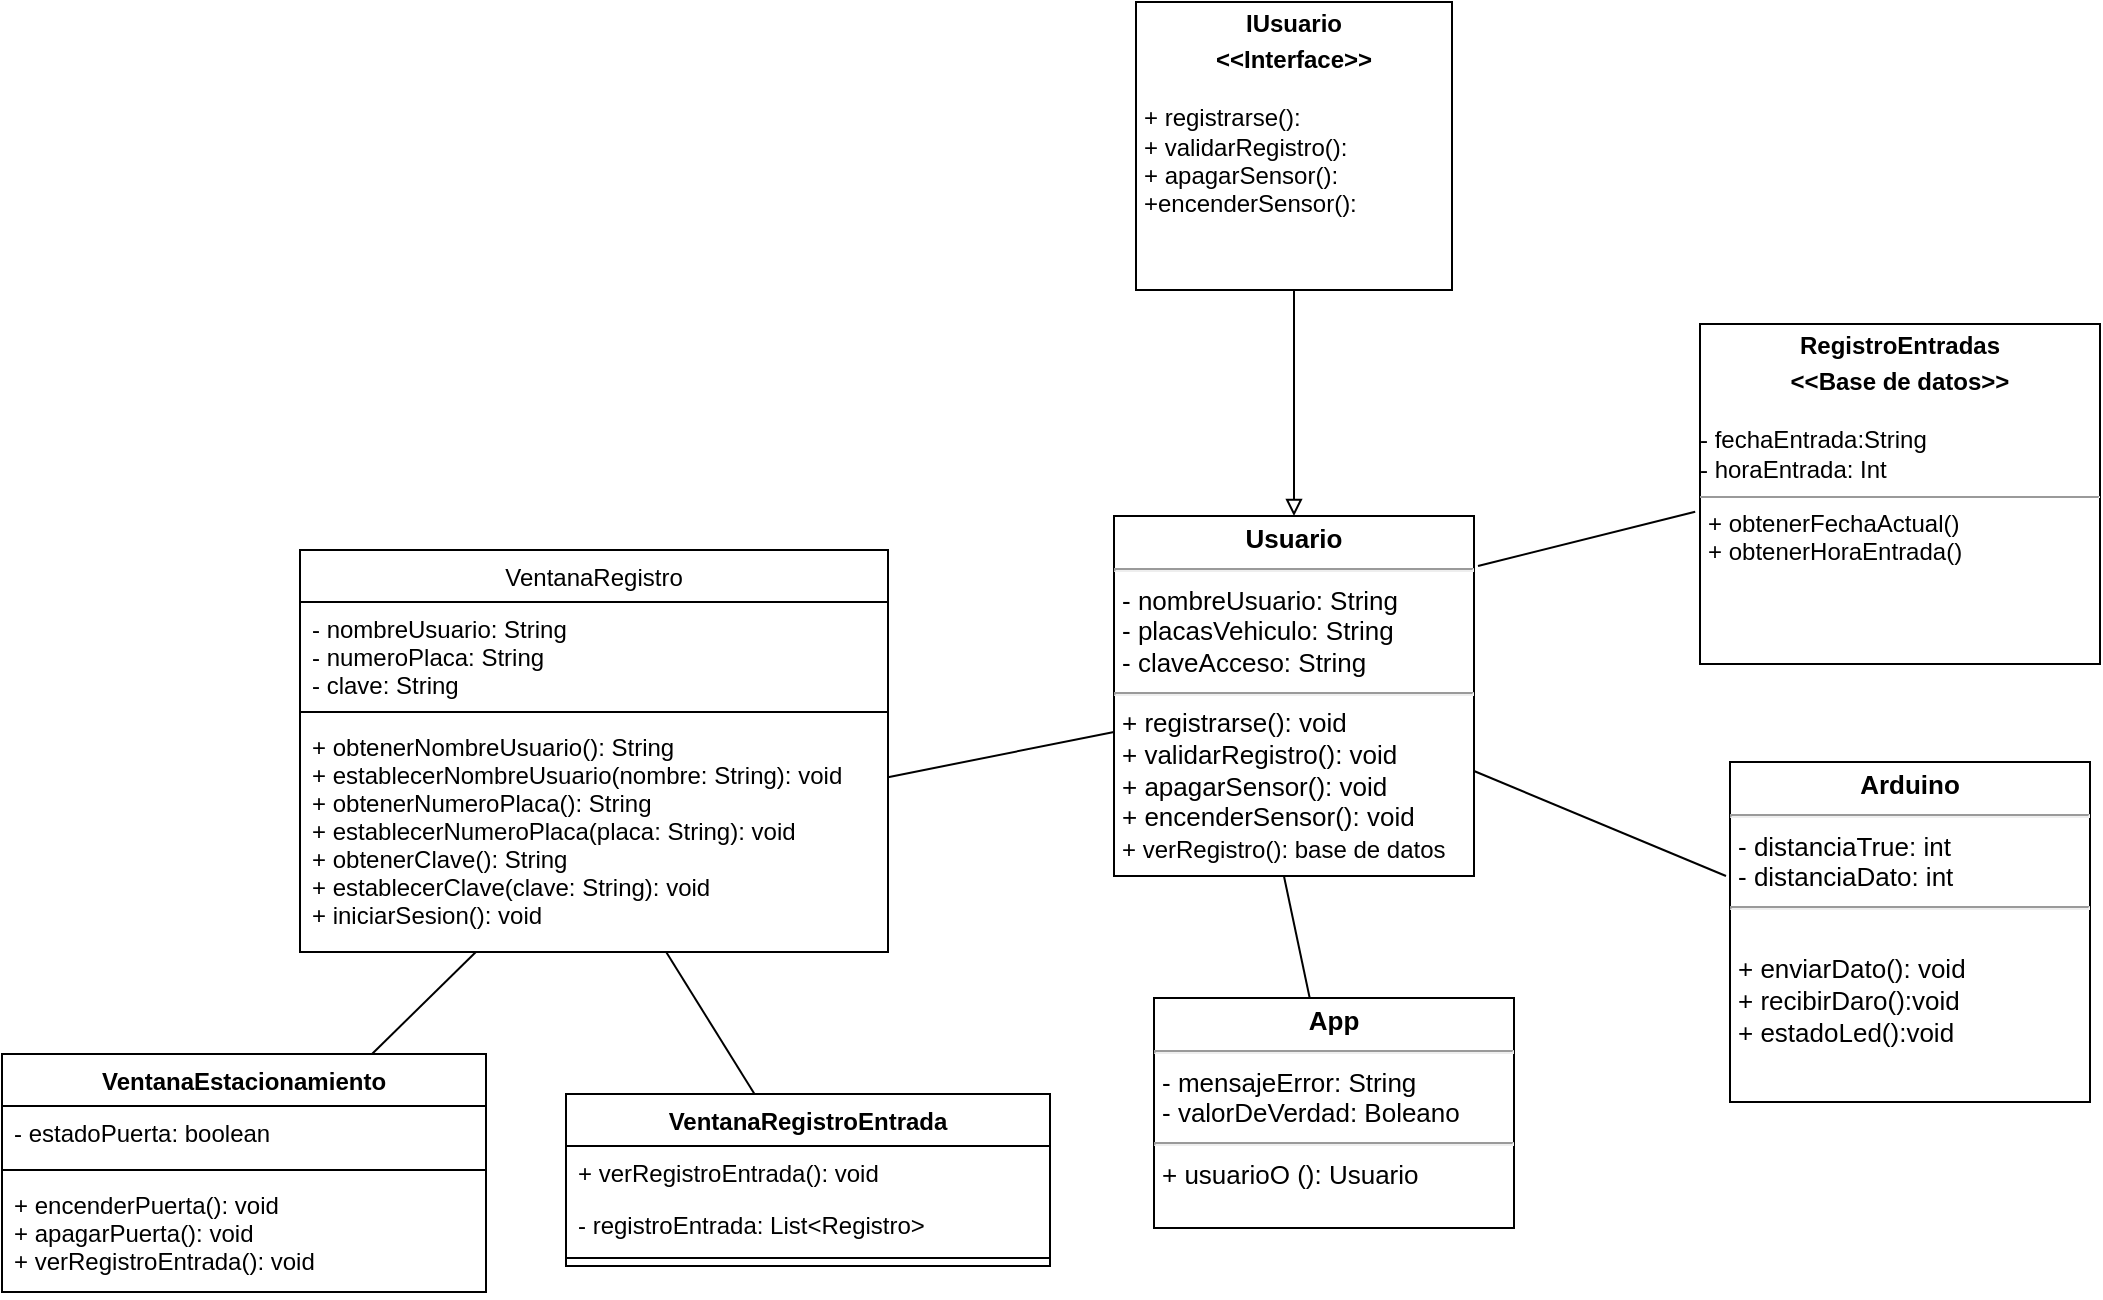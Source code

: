 <mxfile>
    <diagram id="CpMUrHeU7Qo3j5JYWF4j" name="Página-1">
        <mxGraphModel dx="2018" dy="1358" grid="0" gridSize="10" guides="1" tooltips="1" connect="1" arrows="1" fold="1" page="1" pageScale="1" pageWidth="1169" pageHeight="1654" math="0" shadow="0">
            <root>
                <mxCell id="0"/>
                <mxCell id="1" parent="0"/>
                <mxCell id="8" value="&lt;p style=&quot;margin: 4px 0px 0px; text-align: center; font-size: 13px;&quot;&gt;&lt;b&gt;Usuario&lt;/b&gt;&lt;/p&gt;&lt;hr style=&quot;font-size: 13px;&quot;&gt;&lt;p style=&quot;margin: 0px 0px 0px 4px; font-size: 13px;&quot;&gt;- nombreUsuario: String&lt;/p&gt;&lt;p style=&quot;margin: 0px 0px 0px 4px; font-size: 13px;&quot;&gt;- placasVehiculo: String&lt;/p&gt;&lt;p style=&quot;margin: 0px 0px 0px 4px; font-size: 13px;&quot;&gt;- claveAcceso: String&lt;/p&gt;&lt;hr style=&quot;font-size: 13px;&quot;&gt;&lt;p style=&quot;margin: 0px 0px 0px 4px; font-size: 13px;&quot;&gt;+ registrarse(): void&lt;/p&gt;&lt;p style=&quot;margin: 0px 0px 0px 4px; font-size: 13px;&quot;&gt;&lt;span style=&quot;background-color: initial;&quot;&gt;+ validarRegistro(): void&lt;/span&gt;&lt;br&gt;&lt;/p&gt;&lt;p style=&quot;margin: 0px 0px 0px 4px; font-size: 13px;&quot;&gt;+ apagarSensor(): void&lt;/p&gt;&lt;p style=&quot;margin: 0px 0px 0px 4px; font-size: 13px;&quot;&gt;+ encenderSensor(): void&lt;/p&gt;&lt;p style=&quot;margin: 0px 0px 0px 4px; font-size: 13px;&quot;&gt;&lt;span style=&quot;font-size: 12px;&quot;&gt;+ verRegistro(): base de datos&lt;/span&gt;&lt;br&gt;&lt;/p&gt;&lt;p style=&quot;margin: 0px 0px 0px 4px; font-size: 13px;&quot;&gt;&lt;br&gt;&lt;/p&gt;&lt;p style=&quot;margin: 0px 0px 0px 4px; font-size: 13px;&quot;&gt;&lt;br&gt;&lt;/p&gt;" style="verticalAlign=top;align=left;overflow=fill;fontSize=13;fontFamily=Helvetica;html=1;" parent="1" vertex="1">
                    <mxGeometry x="658" y="333" width="180" height="180" as="geometry"/>
                </mxCell>
                <mxCell id="21" value="&lt;p style=&quot;margin:0px;margin-top:4px;text-align:center;&quot;&gt;&lt;b&gt;RegistroEntradas&lt;/b&gt;&lt;/p&gt;&lt;p style=&quot;margin:0px;margin-top:4px;text-align:center;&quot;&gt;&lt;b&gt;&amp;lt;&amp;lt;Base de datos&amp;gt;&amp;gt;&lt;/b&gt;&lt;/p&gt;&lt;p style=&quot;margin:0px;margin-left:4px;&quot;&gt;&lt;br&gt;&lt;/p&gt;- fechaEntrada:String&lt;br style=&quot;padding: 0px; margin: 0px;&quot;&gt;- horaEntrada: Int&lt;br&gt;&lt;hr size=&quot;1&quot;&gt;&lt;p style=&quot;margin:0px;margin-left:4px;&quot;&gt;+ obtenerFechaActual()&lt;/p&gt;&lt;p style=&quot;margin:0px;margin-left:4px;&quot;&gt;+ obtenerHoraEntrada()&lt;/p&gt;&lt;p style=&quot;margin:0px;margin-left:4px;&quot;&gt;&lt;br&gt;&lt;/p&gt;&lt;p style=&quot;margin:0px;margin-left:4px;&quot;&gt;&lt;br&gt;&lt;/p&gt;" style="verticalAlign=top;align=left;overflow=fill;fontSize=12;fontFamily=Helvetica;html=1;" parent="1" vertex="1">
                    <mxGeometry x="951" y="237" width="200" height="170" as="geometry"/>
                </mxCell>
                <mxCell id="24" value="&lt;p style=&quot;margin: 4px 0px 0px; text-align: center; font-size: 13px;&quot;&gt;&lt;b&gt;Arduino&lt;/b&gt;&lt;/p&gt;&lt;hr style=&quot;font-size: 13px;&quot;&gt;&lt;p style=&quot;margin: 0px 0px 0px 4px; font-size: 13px;&quot;&gt;- distanciaTrue: int&lt;/p&gt;&lt;p style=&quot;margin: 0px 0px 0px 4px; font-size: 13px;&quot;&gt;- distanciaDato: int&lt;/p&gt;&lt;hr style=&quot;font-size: 13px;&quot;&gt;&lt;p style=&quot;margin: 0px 0px 0px 4px; font-size: 13px;&quot;&gt;&amp;nbsp;&lt;/p&gt;&lt;p style=&quot;margin: 0px 0px 0px 4px; font-size: 13px;&quot;&gt;+ enviarDato(): void&lt;/p&gt;&lt;p style=&quot;margin: 0px 0px 0px 4px; font-size: 13px;&quot;&gt;+ recibirDaro():void&lt;/p&gt;&lt;p style=&quot;margin: 0px 0px 0px 4px; font-size: 13px;&quot;&gt;+ estadoLed():void&lt;/p&gt;&lt;p style=&quot;margin: 0px 0px 0px 4px; font-size: 13px;&quot;&gt;&lt;br&gt;&lt;/p&gt;&lt;p style=&quot;margin: 0px 0px 0px 4px; font-size: 13px;&quot;&gt;&lt;br&gt;&lt;/p&gt;" style="verticalAlign=top;align=left;overflow=fill;fontSize=13;fontFamily=Helvetica;html=1;" parent="1" vertex="1">
                    <mxGeometry x="966" y="456" width="180" height="170" as="geometry"/>
                </mxCell>
                <mxCell id="25" value="&lt;p style=&quot;margin: 4px 0px 0px; text-align: center; font-size: 13px;&quot;&gt;&lt;b&gt;App&lt;/b&gt;&lt;/p&gt;&lt;hr style=&quot;font-size: 13px;&quot;&gt;&lt;p style=&quot;margin: 0px 0px 0px 4px; font-size: 13px;&quot;&gt;- mensajeError: String&lt;/p&gt;&lt;p style=&quot;margin: 0px 0px 0px 4px; font-size: 13px;&quot;&gt;- valorDeVerdad: Boleano&lt;/p&gt;&lt;hr style=&quot;font-size: 13px;&quot;&gt;&lt;p style=&quot;margin: 0px 0px 0px 4px; font-size: 13px;&quot;&gt;+ usuarioO (): Usuario&lt;/p&gt;&lt;br&gt;&lt;p style=&quot;margin: 0px 0px 0px 4px; font-size: 13px;&quot;&gt;&lt;br&gt;&lt;/p&gt;" style="verticalAlign=top;align=left;overflow=fill;fontSize=13;fontFamily=Helvetica;html=1;" parent="1" vertex="1">
                    <mxGeometry x="678" y="574" width="180" height="115" as="geometry"/>
                </mxCell>
                <mxCell id="26" value="" style="endArrow=none;startArrow=none;endFill=0;startFill=0;html=1;fontSize=13;exitX=0.472;exitY=1;exitDx=0;exitDy=0;exitPerimeter=0;" parent="1" source="8" edge="1" target="25">
                    <mxGeometry width="160" relative="1" as="geometry">
                        <mxPoint x="748" y="525.5" as="sourcePoint"/>
                        <mxPoint x="745" y="572" as="targetPoint"/>
                    </mxGeometry>
                </mxCell>
                <mxCell id="28" value="&lt;p style=&quot;margin:0px;margin-top:4px;text-align:center;&quot;&gt;&lt;b&gt;IUsuario&lt;/b&gt;&lt;/p&gt;&lt;p style=&quot;margin:0px;margin-top:4px;text-align:center;&quot;&gt;&lt;b&gt;&amp;lt;&amp;lt;Interface&amp;gt;&amp;gt;&lt;/b&gt;&lt;/p&gt;&lt;p style=&quot;margin:0px;margin-left:4px;&quot;&gt;&lt;/p&gt;&lt;br style=&quot;padding: 0px; margin: 0px;&quot;&gt;&lt;p style=&quot;margin:0px;margin-left:4px;&quot;&gt;+ registrarse():&amp;nbsp;&lt;/p&gt;&lt;p style=&quot;margin:0px;margin-left:4px;&quot;&gt;+ validarRegistro():&lt;/p&gt;&lt;p style=&quot;margin:0px;margin-left:4px;&quot;&gt;+ apagarSensor():&lt;/p&gt;&lt;p style=&quot;margin:0px;margin-left:4px;&quot;&gt;+encenderSensor():&lt;/p&gt;&lt;p style=&quot;margin:0px;margin-left:4px;&quot;&gt;&lt;br&gt;&lt;/p&gt;" style="verticalAlign=top;align=left;overflow=fill;fontSize=12;fontFamily=Helvetica;html=1;" parent="1" vertex="1">
                    <mxGeometry x="669" y="76" width="158" height="144" as="geometry"/>
                </mxCell>
                <mxCell id="29" value="" style="endArrow=block;startArrow=none;endFill=0;startFill=0;html=1;fontSize=13;entryX=0.5;entryY=0;entryDx=0;entryDy=0;exitX=0.5;exitY=1;exitDx=0;exitDy=0;" parent="1" source="28" target="8" edge="1">
                    <mxGeometry width="160" relative="1" as="geometry">
                        <mxPoint x="748" y="232" as="sourcePoint"/>
                        <mxPoint x="1044" y="657" as="targetPoint"/>
                    </mxGeometry>
                </mxCell>
                <mxCell id="39" value="" style="endArrow=none;startArrow=none;endFill=0;startFill=0;html=1;fontSize=13;exitX=-0.012;exitY=0.552;exitDx=0;exitDy=0;exitPerimeter=0;" parent="1" source="21" edge="1">
                    <mxGeometry width="160" relative="1" as="geometry">
                        <mxPoint x="752.96" y="523" as="sourcePoint"/>
                        <mxPoint x="840" y="358" as="targetPoint"/>
                    </mxGeometry>
                </mxCell>
                <mxCell id="40" value="" style="endArrow=none;startArrow=none;endFill=0;startFill=0;html=1;fontSize=13;" parent="1" target="8" edge="1">
                    <mxGeometry width="160" relative="1" as="geometry">
                        <mxPoint x="964" y="513" as="sourcePoint"/>
                        <mxPoint x="850" y="368" as="targetPoint"/>
                    </mxGeometry>
                </mxCell>
                <mxCell id="41" value="VentanaRegistro" style="swimlane;fontStyle=0;align=center;verticalAlign=top;childLayout=stackLayout;horizontal=1;startSize=26;horizontalStack=0;resizeParent=1;resizeParentMax=0;resizeLast=0;collapsible=1;marginBottom=0;" vertex="1" parent="1">
                    <mxGeometry x="251" y="350" width="294" height="201" as="geometry"/>
                </mxCell>
                <mxCell id="42" value="- nombreUsuario: String&#10;- numeroPlaca: String&#10;- clave: String " style="text;strokeColor=none;fillColor=none;align=left;verticalAlign=top;spacingLeft=4;spacingRight=4;overflow=hidden;rotatable=0;points=[[0,0.5],[1,0.5]];portConstraint=eastwest;" vertex="1" parent="41">
                    <mxGeometry y="26" width="294" height="51" as="geometry"/>
                </mxCell>
                <mxCell id="43" value="" style="line;strokeWidth=1;fillColor=none;align=left;verticalAlign=middle;spacingTop=-1;spacingLeft=3;spacingRight=3;rotatable=0;labelPosition=right;points=[];portConstraint=eastwest;strokeColor=inherit;" vertex="1" parent="41">
                    <mxGeometry y="77" width="294" height="8" as="geometry"/>
                </mxCell>
                <mxCell id="44" value="+ obtenerNombreUsuario(): String&#10;+ establecerNombreUsuario(nombre: String): void&#10;+ obtenerNumeroPlaca(): String&#10;+ establecerNumeroPlaca(placa: String): void&#10;+ obtenerClave(): String&#10;+ establecerClave(clave: String): void &#10;+ iniciarSesion(): void&#10;&#10;" style="text;strokeColor=none;fillColor=none;align=left;verticalAlign=top;spacingLeft=4;spacingRight=4;overflow=hidden;rotatable=0;points=[[0,0.5],[1,0.5]];portConstraint=eastwest;" vertex="1" parent="41">
                    <mxGeometry y="85" width="294" height="116" as="geometry"/>
                </mxCell>
                <mxCell id="45" value="VentanaEstacionamiento" style="swimlane;fontStyle=1;align=center;verticalAlign=top;childLayout=stackLayout;horizontal=1;startSize=26;horizontalStack=0;resizeParent=1;resizeParentMax=0;resizeLast=0;collapsible=1;marginBottom=0;" vertex="1" parent="1">
                    <mxGeometry x="102" y="602" width="242" height="119" as="geometry"/>
                </mxCell>
                <mxCell id="46" value="- estadoPuerta: boolean" style="text;strokeColor=none;fillColor=none;align=left;verticalAlign=top;spacingLeft=4;spacingRight=4;overflow=hidden;rotatable=0;points=[[0,0.5],[1,0.5]];portConstraint=eastwest;" vertex="1" parent="45">
                    <mxGeometry y="26" width="242" height="28" as="geometry"/>
                </mxCell>
                <mxCell id="47" value="" style="line;strokeWidth=1;fillColor=none;align=left;verticalAlign=middle;spacingTop=-1;spacingLeft=3;spacingRight=3;rotatable=0;labelPosition=right;points=[];portConstraint=eastwest;strokeColor=inherit;" vertex="1" parent="45">
                    <mxGeometry y="54" width="242" height="8" as="geometry"/>
                </mxCell>
                <mxCell id="48" value="+ encenderPuerta(): void&#10;+ apagarPuerta(): void&#10;+ verRegistroEntrada(): void" style="text;strokeColor=none;fillColor=none;align=left;verticalAlign=top;spacingLeft=4;spacingRight=4;overflow=hidden;rotatable=0;points=[[0,0.5],[1,0.5]];portConstraint=eastwest;" vertex="1" parent="45">
                    <mxGeometry y="62" width="242" height="57" as="geometry"/>
                </mxCell>
                <mxCell id="49" value="VentanaRegistroEntrada" style="swimlane;fontStyle=1;align=center;verticalAlign=top;childLayout=stackLayout;horizontal=1;startSize=26;horizontalStack=0;resizeParent=1;resizeParentMax=0;resizeLast=0;collapsible=1;marginBottom=0;" vertex="1" parent="1">
                    <mxGeometry x="384" y="622" width="242" height="86" as="geometry"/>
                </mxCell>
                <mxCell id="52" value="+ verRegistroEntrada(): void" style="text;strokeColor=none;fillColor=none;align=left;verticalAlign=top;spacingLeft=4;spacingRight=4;overflow=hidden;rotatable=0;points=[[0,0.5],[1,0.5]];portConstraint=eastwest;" vertex="1" parent="49">
                    <mxGeometry y="26" width="242" height="26" as="geometry"/>
                </mxCell>
                <mxCell id="50" value="- registroEntrada: List&lt;Registro&gt;" style="text;strokeColor=none;fillColor=none;align=left;verticalAlign=top;spacingLeft=4;spacingRight=4;overflow=hidden;rotatable=0;points=[[0,0.5],[1,0.5]];portConstraint=eastwest;" vertex="1" parent="49">
                    <mxGeometry y="52" width="242" height="26" as="geometry"/>
                </mxCell>
                <mxCell id="51" value="" style="line;strokeWidth=1;fillColor=none;align=left;verticalAlign=middle;spacingTop=-1;spacingLeft=3;spacingRight=3;rotatable=0;labelPosition=right;points=[];portConstraint=eastwest;strokeColor=inherit;" vertex="1" parent="49">
                    <mxGeometry y="78" width="242" height="8" as="geometry"/>
                </mxCell>
                <mxCell id="58" value="" style="endArrow=none;startArrow=none;endFill=0;startFill=0;html=1;fontSize=13;" edge="1" parent="1" target="44">
                    <mxGeometry width="160" relative="1" as="geometry">
                        <mxPoint x="287" y="602" as="sourcePoint"/>
                        <mxPoint x="765.85" y="584" as="targetPoint"/>
                    </mxGeometry>
                </mxCell>
                <mxCell id="59" value="" style="endArrow=none;startArrow=none;endFill=0;startFill=0;html=1;fontSize=13;" edge="1" parent="1" source="49" target="44">
                    <mxGeometry width="160" relative="1" as="geometry">
                        <mxPoint x="297.41" y="612" as="sourcePoint"/>
                        <mxPoint x="345.084" y="567.96" as="targetPoint"/>
                    </mxGeometry>
                </mxCell>
                <mxCell id="60" value="" style="endArrow=none;startArrow=none;endFill=0;startFill=0;html=1;fontSize=13;" edge="1" parent="1" source="8" target="44">
                    <mxGeometry width="160" relative="1" as="geometry">
                        <mxPoint x="488.25" y="632" as="sourcePoint"/>
                        <mxPoint x="444.081" y="561" as="targetPoint"/>
                    </mxGeometry>
                </mxCell>
            </root>
        </mxGraphModel>
    </diagram>
</mxfile>